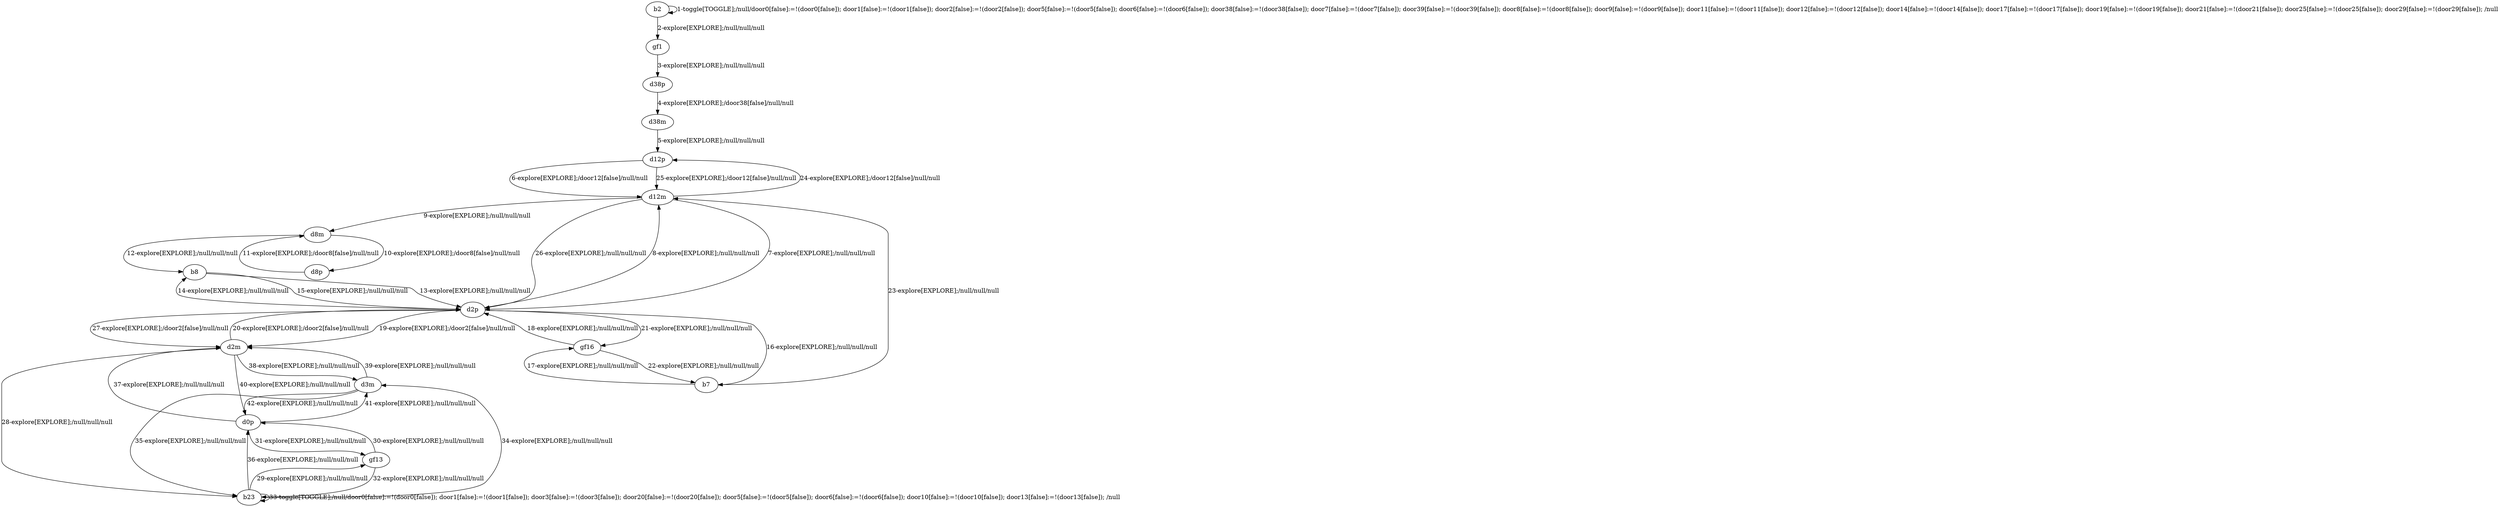 # Total number of goals covered by this test: 1
# d2m --> d2p

digraph g {
"b2" -> "b2" [label = "1-toggle[TOGGLE];/null/door0[false]:=!(door0[false]); door1[false]:=!(door1[false]); door2[false]:=!(door2[false]); door5[false]:=!(door5[false]); door6[false]:=!(door6[false]); door38[false]:=!(door38[false]); door7[false]:=!(door7[false]); door39[false]:=!(door39[false]); door8[false]:=!(door8[false]); door9[false]:=!(door9[false]); door11[false]:=!(door11[false]); door12[false]:=!(door12[false]); door14[false]:=!(door14[false]); door17[false]:=!(door17[false]); door19[false]:=!(door19[false]); door21[false]:=!(door21[false]); door25[false]:=!(door25[false]); door29[false]:=!(door29[false]); /null"];
"b2" -> "gf1" [label = "2-explore[EXPLORE];/null/null/null"];
"gf1" -> "d38p" [label = "3-explore[EXPLORE];/null/null/null"];
"d38p" -> "d38m" [label = "4-explore[EXPLORE];/door38[false]/null/null"];
"d38m" -> "d12p" [label = "5-explore[EXPLORE];/null/null/null"];
"d12p" -> "d12m" [label = "6-explore[EXPLORE];/door12[false]/null/null"];
"d12m" -> "d2p" [label = "7-explore[EXPLORE];/null/null/null"];
"d2p" -> "d12m" [label = "8-explore[EXPLORE];/null/null/null"];
"d12m" -> "d8m" [label = "9-explore[EXPLORE];/null/null/null"];
"d8m" -> "d8p" [label = "10-explore[EXPLORE];/door8[false]/null/null"];
"d8p" -> "d8m" [label = "11-explore[EXPLORE];/door8[false]/null/null"];
"d8m" -> "b8" [label = "12-explore[EXPLORE];/null/null/null"];
"b8" -> "d2p" [label = "13-explore[EXPLORE];/null/null/null"];
"d2p" -> "b8" [label = "14-explore[EXPLORE];/null/null/null"];
"b8" -> "d2p" [label = "15-explore[EXPLORE];/null/null/null"];
"d2p" -> "b7" [label = "16-explore[EXPLORE];/null/null/null"];
"b7" -> "gf16" [label = "17-explore[EXPLORE];/null/null/null"];
"gf16" -> "d2p" [label = "18-explore[EXPLORE];/null/null/null"];
"d2p" -> "d2m" [label = "19-explore[EXPLORE];/door2[false]/null/null"];
"d2m" -> "d2p" [label = "20-explore[EXPLORE];/door2[false]/null/null"];
"d2p" -> "gf16" [label = "21-explore[EXPLORE];/null/null/null"];
"gf16" -> "b7" [label = "22-explore[EXPLORE];/null/null/null"];
"b7" -> "d12m" [label = "23-explore[EXPLORE];/null/null/null"];
"d12m" -> "d12p" [label = "24-explore[EXPLORE];/door12[false]/null/null"];
"d12p" -> "d12m" [label = "25-explore[EXPLORE];/door12[false]/null/null"];
"d12m" -> "d2p" [label = "26-explore[EXPLORE];/null/null/null"];
"d2p" -> "d2m" [label = "27-explore[EXPLORE];/door2[false]/null/null"];
"d2m" -> "b23" [label = "28-explore[EXPLORE];/null/null/null"];
"b23" -> "gf13" [label = "29-explore[EXPLORE];/null/null/null"];
"gf13" -> "d0p" [label = "30-explore[EXPLORE];/null/null/null"];
"d0p" -> "gf13" [label = "31-explore[EXPLORE];/null/null/null"];
"gf13" -> "b23" [label = "32-explore[EXPLORE];/null/null/null"];
"b23" -> "b23" [label = "33-toggle[TOGGLE];/null/door0[false]:=!(door0[false]); door1[false]:=!(door1[false]); door3[false]:=!(door3[false]); door20[false]:=!(door20[false]); door5[false]:=!(door5[false]); door6[false]:=!(door6[false]); door10[false]:=!(door10[false]); door13[false]:=!(door13[false]); /null"];
"b23" -> "d3m" [label = "34-explore[EXPLORE];/null/null/null"];
"d3m" -> "b23" [label = "35-explore[EXPLORE];/null/null/null"];
"b23" -> "d0p" [label = "36-explore[EXPLORE];/null/null/null"];
"d0p" -> "d2m" [label = "37-explore[EXPLORE];/null/null/null"];
"d2m" -> "d3m" [label = "38-explore[EXPLORE];/null/null/null"];
"d3m" -> "d2m" [label = "39-explore[EXPLORE];/null/null/null"];
"d2m" -> "d0p" [label = "40-explore[EXPLORE];/null/null/null"];
"d0p" -> "d3m" [label = "41-explore[EXPLORE];/null/null/null"];
"d3m" -> "d0p" [label = "42-explore[EXPLORE];/null/null/null"];
}